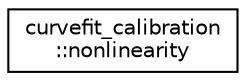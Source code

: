digraph "Graphical Class Hierarchy"
{
  edge [fontname="Helvetica",fontsize="10",labelfontname="Helvetica",labelfontsize="10"];
  node [fontname="Helvetica",fontsize="10",shape=record];
  rankdir="LR";
  Node1 [label="curvefit_calibration\l::nonlinearity",height=0.2,width=0.4,color="black", fillcolor="white", style="filled",URL="$interfacecurvefit__calibration_1_1nonlinearity.html",tooltip="Computes the best-fit nonlinearity of a data set. "];
}
